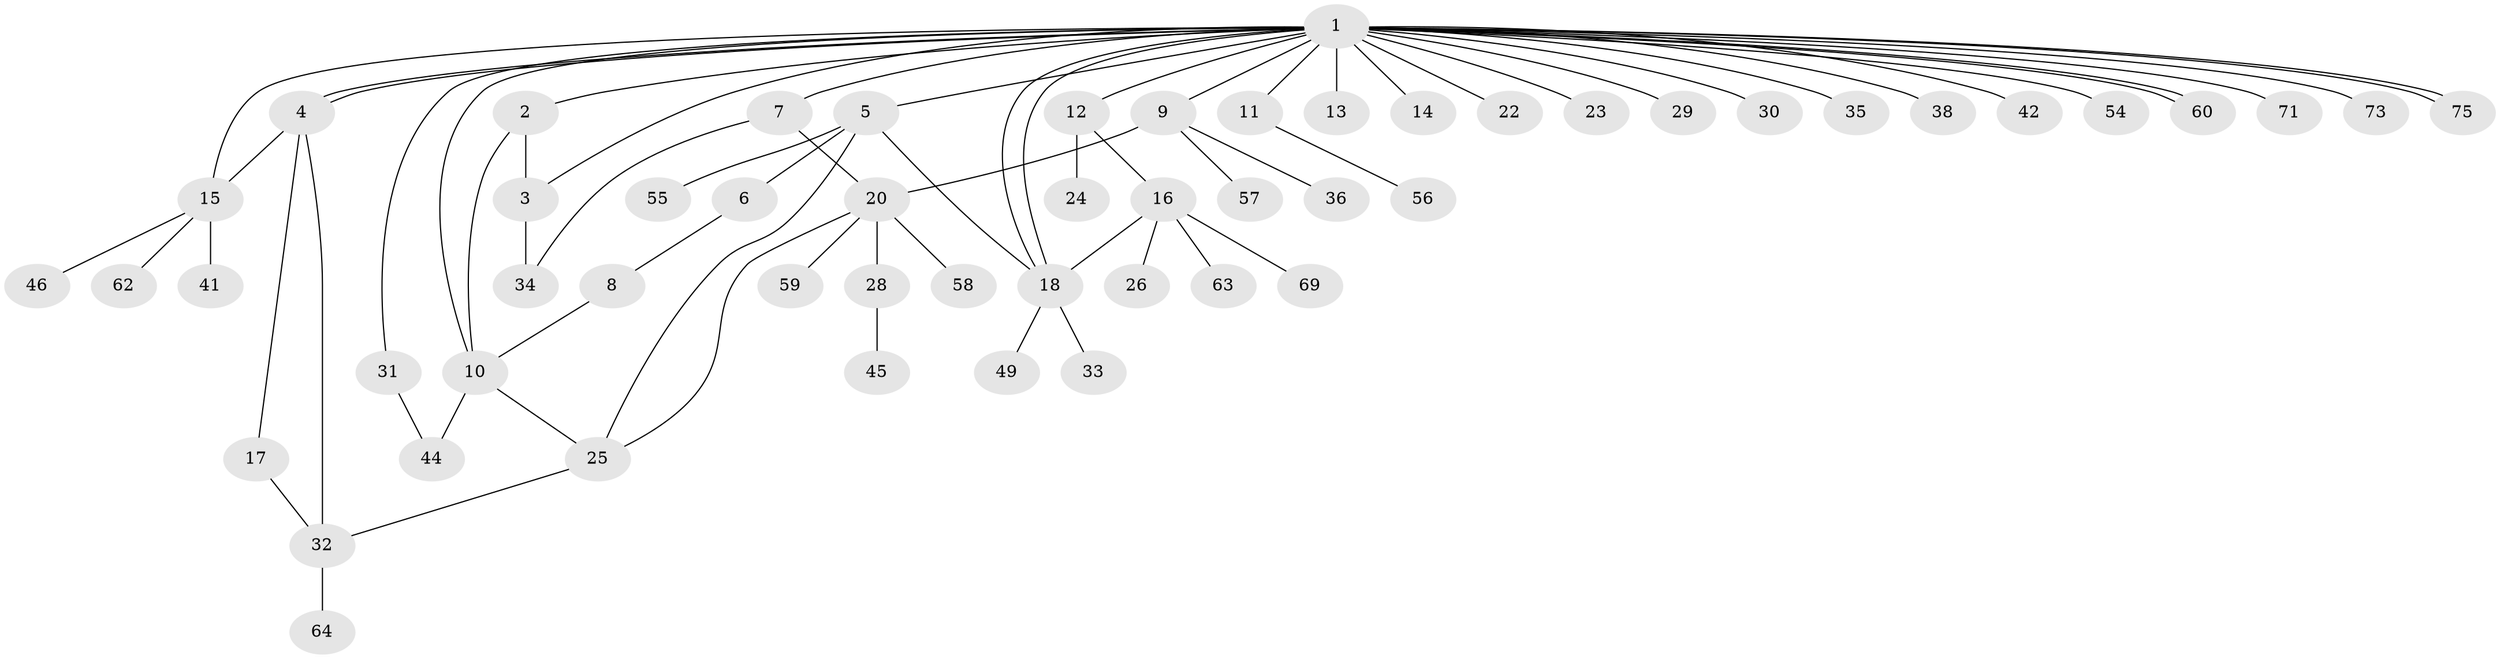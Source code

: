 // Generated by graph-tools (version 1.1) at 2025/51/02/27/25 19:51:57]
// undirected, 54 vertices, 70 edges
graph export_dot {
graph [start="1"]
  node [color=gray90,style=filled];
  1 [super="+27"];
  2;
  3 [super="+70"];
  4 [super="+68"];
  5 [super="+51"];
  6;
  7 [super="+39"];
  8;
  9 [super="+52"];
  10 [super="+21"];
  11 [super="+43"];
  12 [super="+37"];
  13 [super="+67"];
  14;
  15 [super="+19"];
  16 [super="+53"];
  17 [super="+40"];
  18 [super="+72"];
  20 [super="+50"];
  22;
  23;
  24;
  25 [super="+48"];
  26;
  28;
  29;
  30;
  31 [super="+66"];
  32 [super="+65"];
  33;
  34;
  35;
  36;
  38;
  41;
  42;
  44 [super="+74"];
  45 [super="+47"];
  46;
  49;
  54;
  55;
  56;
  57;
  58;
  59 [super="+61"];
  60;
  62;
  63;
  64;
  69;
  71 [super="+76"];
  73;
  75;
  1 -- 2;
  1 -- 4;
  1 -- 4;
  1 -- 5;
  1 -- 7;
  1 -- 9;
  1 -- 10;
  1 -- 11;
  1 -- 12;
  1 -- 13;
  1 -- 14;
  1 -- 15 [weight=2];
  1 -- 18 [weight=2];
  1 -- 18;
  1 -- 22;
  1 -- 23;
  1 -- 29;
  1 -- 30;
  1 -- 31;
  1 -- 35;
  1 -- 38;
  1 -- 42;
  1 -- 54;
  1 -- 60;
  1 -- 60;
  1 -- 71 [weight=2];
  1 -- 73;
  1 -- 75;
  1 -- 75;
  1 -- 3;
  2 -- 3;
  2 -- 10;
  3 -- 34;
  4 -- 17;
  4 -- 15;
  4 -- 32;
  5 -- 6;
  5 -- 18;
  5 -- 25;
  5 -- 55;
  6 -- 8;
  7 -- 34;
  7 -- 20;
  8 -- 10;
  9 -- 20;
  9 -- 36;
  9 -- 57;
  10 -- 25;
  10 -- 44;
  11 -- 56;
  12 -- 16;
  12 -- 24;
  15 -- 41;
  15 -- 46;
  15 -- 62;
  16 -- 26;
  16 -- 63;
  16 -- 69;
  16 -- 18;
  17 -- 32;
  18 -- 33;
  18 -- 49;
  20 -- 25;
  20 -- 28;
  20 -- 58;
  20 -- 59;
  25 -- 32;
  28 -- 45;
  31 -- 44;
  32 -- 64;
}
